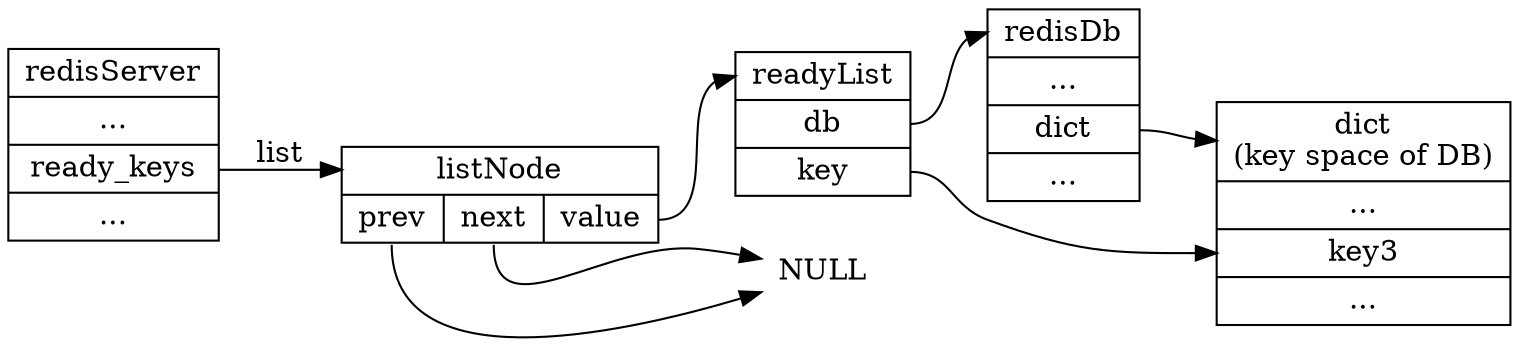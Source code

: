 digraph update_ready_keys {
    rankdir = LR;
    node [shape = record];

    redisServer [label = "redisServer | ... |<ready_keys> ready_keys | ..."];

    readyList [label = "<head>readyList |<db> db |<key> key"];

    listNode [label = "<head>listNode |{<prev> prev |<next> next |<value> value} "];

    null [label = "NULL", shape = plaintext];

    redisServer:ready_keys -> listNode:head [label = "list"];
    listNode:next -> null;
    listNode:prev -> null;
    listNode:value -> readyList:head;
    
    redisDb [label = "<head> redisDb | ... |<dict> dict | ..."];
    readyList:db -> redisDb:head;

    dict [label = "<head>dict\n(key space of DB) | ... |<key3> key3 | ..."];
    redisDb:dict -> dict:head;

    readyList:key -> dict:key3;
}
